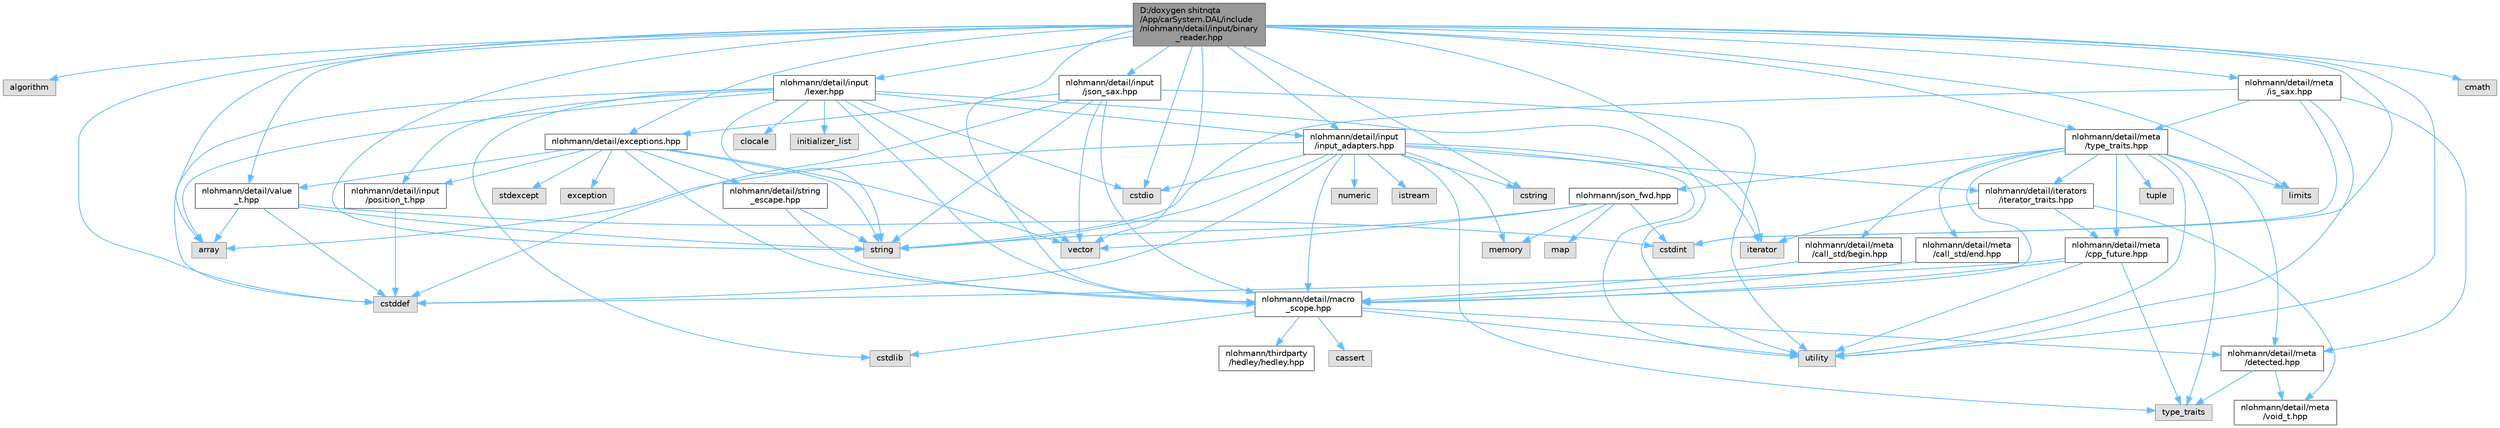 digraph "D:/doxygen shitnqta/App/carSystem.DAL/include/nlohmann/detail/input/binary_reader.hpp"
{
 // INTERACTIVE_SVG=YES
 // LATEX_PDF_SIZE
  bgcolor="transparent";
  edge [fontname=Helvetica,fontsize=10,labelfontname=Helvetica,labelfontsize=10];
  node [fontname=Helvetica,fontsize=10,shape=box,height=0.2,width=0.4];
  Node1 [id="Node000001",label="D:/doxygen shitnqta\l/App/carSystem.DAL/include\l/nlohmann/detail/input/binary\l_reader.hpp",height=0.2,width=0.4,color="gray40", fillcolor="grey60", style="filled", fontcolor="black",tooltip=" "];
  Node1 -> Node2 [id="edge1_Node000001_Node000002",color="steelblue1",style="solid",tooltip=" "];
  Node2 [id="Node000002",label="algorithm",height=0.2,width=0.4,color="grey60", fillcolor="#E0E0E0", style="filled",tooltip=" "];
  Node1 -> Node3 [id="edge2_Node000001_Node000003",color="steelblue1",style="solid",tooltip=" "];
  Node3 [id="Node000003",label="array",height=0.2,width=0.4,color="grey60", fillcolor="#E0E0E0", style="filled",tooltip=" "];
  Node1 -> Node4 [id="edge3_Node000001_Node000004",color="steelblue1",style="solid",tooltip=" "];
  Node4 [id="Node000004",label="cmath",height=0.2,width=0.4,color="grey60", fillcolor="#E0E0E0", style="filled",tooltip=" "];
  Node1 -> Node5 [id="edge4_Node000001_Node000005",color="steelblue1",style="solid",tooltip=" "];
  Node5 [id="Node000005",label="cstddef",height=0.2,width=0.4,color="grey60", fillcolor="#E0E0E0", style="filled",tooltip=" "];
  Node1 -> Node6 [id="edge5_Node000001_Node000006",color="steelblue1",style="solid",tooltip=" "];
  Node6 [id="Node000006",label="cstdint",height=0.2,width=0.4,color="grey60", fillcolor="#E0E0E0", style="filled",tooltip=" "];
  Node1 -> Node7 [id="edge6_Node000001_Node000007",color="steelblue1",style="solid",tooltip=" "];
  Node7 [id="Node000007",label="cstdio",height=0.2,width=0.4,color="grey60", fillcolor="#E0E0E0", style="filled",tooltip=" "];
  Node1 -> Node8 [id="edge7_Node000001_Node000008",color="steelblue1",style="solid",tooltip=" "];
  Node8 [id="Node000008",label="cstring",height=0.2,width=0.4,color="grey60", fillcolor="#E0E0E0", style="filled",tooltip=" "];
  Node1 -> Node9 [id="edge8_Node000001_Node000009",color="steelblue1",style="solid",tooltip=" "];
  Node9 [id="Node000009",label="iterator",height=0.2,width=0.4,color="grey60", fillcolor="#E0E0E0", style="filled",tooltip=" "];
  Node1 -> Node10 [id="edge9_Node000001_Node000010",color="steelblue1",style="solid",tooltip=" "];
  Node10 [id="Node000010",label="limits",height=0.2,width=0.4,color="grey60", fillcolor="#E0E0E0", style="filled",tooltip=" "];
  Node1 -> Node11 [id="edge10_Node000001_Node000011",color="steelblue1",style="solid",tooltip=" "];
  Node11 [id="Node000011",label="string",height=0.2,width=0.4,color="grey60", fillcolor="#E0E0E0", style="filled",tooltip=" "];
  Node1 -> Node12 [id="edge11_Node000001_Node000012",color="steelblue1",style="solid",tooltip=" "];
  Node12 [id="Node000012",label="utility",height=0.2,width=0.4,color="grey60", fillcolor="#E0E0E0", style="filled",tooltip=" "];
  Node1 -> Node13 [id="edge12_Node000001_Node000013",color="steelblue1",style="solid",tooltip=" "];
  Node13 [id="Node000013",label="vector",height=0.2,width=0.4,color="grey60", fillcolor="#E0E0E0", style="filled",tooltip=" "];
  Node1 -> Node14 [id="edge13_Node000001_Node000014",color="steelblue1",style="solid",tooltip=" "];
  Node14 [id="Node000014",label="nlohmann/detail/exceptions.hpp",height=0.2,width=0.4,color="grey40", fillcolor="white", style="filled",URL="$a00158.html",tooltip=" "];
  Node14 -> Node15 [id="edge14_Node000014_Node000015",color="steelblue1",style="solid",tooltip=" "];
  Node15 [id="Node000015",label="exception",height=0.2,width=0.4,color="grey60", fillcolor="#E0E0E0", style="filled",tooltip=" "];
  Node14 -> Node16 [id="edge15_Node000014_Node000016",color="steelblue1",style="solid",tooltip=" "];
  Node16 [id="Node000016",label="stdexcept",height=0.2,width=0.4,color="grey60", fillcolor="#E0E0E0", style="filled",tooltip=" "];
  Node14 -> Node11 [id="edge16_Node000014_Node000011",color="steelblue1",style="solid",tooltip=" "];
  Node14 -> Node13 [id="edge17_Node000014_Node000013",color="steelblue1",style="solid",tooltip=" "];
  Node14 -> Node17 [id="edge18_Node000014_Node000017",color="steelblue1",style="solid",tooltip=" "];
  Node17 [id="Node000017",label="nlohmann/detail/value\l_t.hpp",height=0.2,width=0.4,color="grey40", fillcolor="white", style="filled",URL="$a00248.html",tooltip=" "];
  Node17 -> Node3 [id="edge19_Node000017_Node000003",color="steelblue1",style="solid",tooltip=" "];
  Node17 -> Node5 [id="edge20_Node000017_Node000005",color="steelblue1",style="solid",tooltip=" "];
  Node17 -> Node6 [id="edge21_Node000017_Node000006",color="steelblue1",style="solid",tooltip=" "];
  Node17 -> Node11 [id="edge22_Node000017_Node000011",color="steelblue1",style="solid",tooltip=" "];
  Node14 -> Node18 [id="edge23_Node000014_Node000018",color="steelblue1",style="solid",tooltip=" "];
  Node18 [id="Node000018",label="nlohmann/detail/string\l_escape.hpp",height=0.2,width=0.4,color="grey40", fillcolor="white", style="filled",URL="$a00245.html",tooltip=" "];
  Node18 -> Node11 [id="edge24_Node000018_Node000011",color="steelblue1",style="solid",tooltip=" "];
  Node18 -> Node19 [id="edge25_Node000018_Node000019",color="steelblue1",style="solid",tooltip=" "];
  Node19 [id="Node000019",label="nlohmann/detail/macro\l_scope.hpp",height=0.2,width=0.4,color="grey40", fillcolor="white", style="filled",URL="$a00206.html",tooltip=" "];
  Node19 -> Node12 [id="edge26_Node000019_Node000012",color="steelblue1",style="solid",tooltip=" "];
  Node19 -> Node20 [id="edge27_Node000019_Node000020",color="steelblue1",style="solid",tooltip=" "];
  Node20 [id="Node000020",label="nlohmann/thirdparty\l/hedley/hedley.hpp",height=0.2,width=0.4,color="grey40", fillcolor="white", style="filled",URL="$a00260.html",tooltip=" "];
  Node19 -> Node21 [id="edge28_Node000019_Node000021",color="steelblue1",style="solid",tooltip=" "];
  Node21 [id="Node000021",label="nlohmann/detail/meta\l/detected.hpp",height=0.2,width=0.4,color="grey40", fillcolor="white", style="filled",URL="$a00221.html",tooltip=" "];
  Node21 -> Node22 [id="edge29_Node000021_Node000022",color="steelblue1",style="solid",tooltip=" "];
  Node22 [id="Node000022",label="type_traits",height=0.2,width=0.4,color="grey60", fillcolor="#E0E0E0", style="filled",tooltip=" "];
  Node21 -> Node23 [id="edge30_Node000021_Node000023",color="steelblue1",style="solid",tooltip=" "];
  Node23 [id="Node000023",label="nlohmann/detail/meta\l/void_t.hpp",height=0.2,width=0.4,color="grey40", fillcolor="white", style="filled",URL="$a00233.html",tooltip=" "];
  Node19 -> Node24 [id="edge31_Node000019_Node000024",color="steelblue1",style="solid",tooltip=" "];
  Node24 [id="Node000024",label="cstdlib",height=0.2,width=0.4,color="grey60", fillcolor="#E0E0E0", style="filled",tooltip=" "];
  Node19 -> Node25 [id="edge32_Node000019_Node000025",color="steelblue1",style="solid",tooltip=" "];
  Node25 [id="Node000025",label="cassert",height=0.2,width=0.4,color="grey60", fillcolor="#E0E0E0", style="filled",tooltip=" "];
  Node14 -> Node26 [id="edge33_Node000014_Node000026",color="steelblue1",style="solid",tooltip=" "];
  Node26 [id="Node000026",label="nlohmann/detail/input\l/position_t.hpp",height=0.2,width=0.4,color="grey40", fillcolor="white", style="filled",URL="$a00179.html",tooltip=" "];
  Node26 -> Node5 [id="edge34_Node000026_Node000005",color="steelblue1",style="solid",tooltip=" "];
  Node14 -> Node19 [id="edge35_Node000014_Node000019",color="steelblue1",style="solid",tooltip=" "];
  Node1 -> Node27 [id="edge36_Node000001_Node000027",color="steelblue1",style="solid",tooltip=" "];
  Node27 [id="Node000027",label="nlohmann/detail/input\l/input_adapters.hpp",height=0.2,width=0.4,color="grey40", fillcolor="white", style="filled",URL="$a00167.html",tooltip=" "];
  Node27 -> Node3 [id="edge37_Node000027_Node000003",color="steelblue1",style="solid",tooltip=" "];
  Node27 -> Node5 [id="edge38_Node000027_Node000005",color="steelblue1",style="solid",tooltip=" "];
  Node27 -> Node8 [id="edge39_Node000027_Node000008",color="steelblue1",style="solid",tooltip=" "];
  Node27 -> Node9 [id="edge40_Node000027_Node000009",color="steelblue1",style="solid",tooltip=" "];
  Node27 -> Node28 [id="edge41_Node000027_Node000028",color="steelblue1",style="solid",tooltip=" "];
  Node28 [id="Node000028",label="memory",height=0.2,width=0.4,color="grey60", fillcolor="#E0E0E0", style="filled",tooltip=" "];
  Node27 -> Node29 [id="edge42_Node000027_Node000029",color="steelblue1",style="solid",tooltip=" "];
  Node29 [id="Node000029",label="numeric",height=0.2,width=0.4,color="grey60", fillcolor="#E0E0E0", style="filled",tooltip=" "];
  Node27 -> Node11 [id="edge43_Node000027_Node000011",color="steelblue1",style="solid",tooltip=" "];
  Node27 -> Node22 [id="edge44_Node000027_Node000022",color="steelblue1",style="solid",tooltip=" "];
  Node27 -> Node12 [id="edge45_Node000027_Node000012",color="steelblue1",style="solid",tooltip=" "];
  Node27 -> Node7 [id="edge46_Node000027_Node000007",color="steelblue1",style="solid",tooltip=" "];
  Node27 -> Node30 [id="edge47_Node000027_Node000030",color="steelblue1",style="solid",tooltip=" "];
  Node30 [id="Node000030",label="istream",height=0.2,width=0.4,color="grey60", fillcolor="#E0E0E0", style="filled",tooltip=" "];
  Node27 -> Node31 [id="edge48_Node000027_Node000031",color="steelblue1",style="solid",tooltip=" "];
  Node31 [id="Node000031",label="nlohmann/detail/iterators\l/iterator_traits.hpp",height=0.2,width=0.4,color="grey40", fillcolor="white", style="filled",URL="$a00188.html",tooltip=" "];
  Node31 -> Node9 [id="edge49_Node000031_Node000009",color="steelblue1",style="solid",tooltip=" "];
  Node31 -> Node23 [id="edge50_Node000031_Node000023",color="steelblue1",style="solid",tooltip=" "];
  Node31 -> Node32 [id="edge51_Node000031_Node000032",color="steelblue1",style="solid",tooltip=" "];
  Node32 [id="Node000032",label="nlohmann/detail/meta\l/cpp_future.hpp",height=0.2,width=0.4,color="grey40", fillcolor="white", style="filled",URL="$a00218.html",tooltip=" "];
  Node32 -> Node5 [id="edge52_Node000032_Node000005",color="steelblue1",style="solid",tooltip=" "];
  Node32 -> Node22 [id="edge53_Node000032_Node000022",color="steelblue1",style="solid",tooltip=" "];
  Node32 -> Node12 [id="edge54_Node000032_Node000012",color="steelblue1",style="solid",tooltip=" "];
  Node32 -> Node19 [id="edge55_Node000032_Node000019",color="steelblue1",style="solid",tooltip=" "];
  Node27 -> Node19 [id="edge56_Node000027_Node000019",color="steelblue1",style="solid",tooltip=" "];
  Node1 -> Node33 [id="edge57_Node000001_Node000033",color="steelblue1",style="solid",tooltip=" "];
  Node33 [id="Node000033",label="nlohmann/detail/input\l/json_sax.hpp",height=0.2,width=0.4,color="grey40", fillcolor="white", style="filled",URL="$a00170.html",tooltip=" "];
  Node33 -> Node5 [id="edge58_Node000033_Node000005",color="steelblue1",style="solid",tooltip=" "];
  Node33 -> Node11 [id="edge59_Node000033_Node000011",color="steelblue1",style="solid",tooltip=" "];
  Node33 -> Node12 [id="edge60_Node000033_Node000012",color="steelblue1",style="solid",tooltip=" "];
  Node33 -> Node13 [id="edge61_Node000033_Node000013",color="steelblue1",style="solid",tooltip=" "];
  Node33 -> Node14 [id="edge62_Node000033_Node000014",color="steelblue1",style="solid",tooltip=" "];
  Node33 -> Node19 [id="edge63_Node000033_Node000019",color="steelblue1",style="solid",tooltip=" "];
  Node1 -> Node34 [id="edge64_Node000001_Node000034",color="steelblue1",style="solid",tooltip=" "];
  Node34 [id="Node000034",label="nlohmann/detail/input\l/lexer.hpp",height=0.2,width=0.4,color="grey40", fillcolor="white", style="filled",URL="$a00173.html",tooltip=" "];
  Node34 -> Node3 [id="edge65_Node000034_Node000003",color="steelblue1",style="solid",tooltip=" "];
  Node34 -> Node35 [id="edge66_Node000034_Node000035",color="steelblue1",style="solid",tooltip=" "];
  Node35 [id="Node000035",label="clocale",height=0.2,width=0.4,color="grey60", fillcolor="#E0E0E0", style="filled",tooltip=" "];
  Node34 -> Node5 [id="edge67_Node000034_Node000005",color="steelblue1",style="solid",tooltip=" "];
  Node34 -> Node7 [id="edge68_Node000034_Node000007",color="steelblue1",style="solid",tooltip=" "];
  Node34 -> Node24 [id="edge69_Node000034_Node000024",color="steelblue1",style="solid",tooltip=" "];
  Node34 -> Node36 [id="edge70_Node000034_Node000036",color="steelblue1",style="solid",tooltip=" "];
  Node36 [id="Node000036",label="initializer_list",height=0.2,width=0.4,color="grey60", fillcolor="#E0E0E0", style="filled",tooltip=" "];
  Node34 -> Node11 [id="edge71_Node000034_Node000011",color="steelblue1",style="solid",tooltip=" "];
  Node34 -> Node12 [id="edge72_Node000034_Node000012",color="steelblue1",style="solid",tooltip=" "];
  Node34 -> Node13 [id="edge73_Node000034_Node000013",color="steelblue1",style="solid",tooltip=" "];
  Node34 -> Node27 [id="edge74_Node000034_Node000027",color="steelblue1",style="solid",tooltip=" "];
  Node34 -> Node26 [id="edge75_Node000034_Node000026",color="steelblue1",style="solid",tooltip=" "];
  Node34 -> Node19 [id="edge76_Node000034_Node000019",color="steelblue1",style="solid",tooltip=" "];
  Node1 -> Node19 [id="edge77_Node000001_Node000019",color="steelblue1",style="solid",tooltip=" "];
  Node1 -> Node37 [id="edge78_Node000001_Node000037",color="steelblue1",style="solid",tooltip=" "];
  Node37 [id="Node000037",label="nlohmann/detail/meta\l/is_sax.hpp",height=0.2,width=0.4,color="grey40", fillcolor="white", style="filled",URL="$a00227.html",tooltip=" "];
  Node37 -> Node6 [id="edge79_Node000037_Node000006",color="steelblue1",style="solid",tooltip=" "];
  Node37 -> Node12 [id="edge80_Node000037_Node000012",color="steelblue1",style="solid",tooltip=" "];
  Node37 -> Node11 [id="edge81_Node000037_Node000011",color="steelblue1",style="solid",tooltip=" "];
  Node37 -> Node21 [id="edge82_Node000037_Node000021",color="steelblue1",style="solid",tooltip=" "];
  Node37 -> Node38 [id="edge83_Node000037_Node000038",color="steelblue1",style="solid",tooltip=" "];
  Node38 [id="Node000038",label="nlohmann/detail/meta\l/type_traits.hpp",height=0.2,width=0.4,color="grey40", fillcolor="white", style="filled",URL="$a00230.html",tooltip=" "];
  Node38 -> Node10 [id="edge84_Node000038_Node000010",color="steelblue1",style="solid",tooltip=" "];
  Node38 -> Node22 [id="edge85_Node000038_Node000022",color="steelblue1",style="solid",tooltip=" "];
  Node38 -> Node12 [id="edge86_Node000038_Node000012",color="steelblue1",style="solid",tooltip=" "];
  Node38 -> Node39 [id="edge87_Node000038_Node000039",color="steelblue1",style="solid",tooltip=" "];
  Node39 [id="Node000039",label="tuple",height=0.2,width=0.4,color="grey60", fillcolor="#E0E0E0", style="filled",tooltip=" "];
  Node38 -> Node19 [id="edge88_Node000038_Node000019",color="steelblue1",style="solid",tooltip=" "];
  Node38 -> Node31 [id="edge89_Node000038_Node000031",color="steelblue1",style="solid",tooltip=" "];
  Node38 -> Node40 [id="edge90_Node000038_Node000040",color="steelblue1",style="solid",tooltip=" "];
  Node40 [id="Node000040",label="nlohmann/detail/meta\l/call_std/begin.hpp",height=0.2,width=0.4,color="grey40", fillcolor="white", style="filled",URL="$a00212.html",tooltip=" "];
  Node40 -> Node19 [id="edge91_Node000040_Node000019",color="steelblue1",style="solid",tooltip=" "];
  Node38 -> Node41 [id="edge92_Node000038_Node000041",color="steelblue1",style="solid",tooltip=" "];
  Node41 [id="Node000041",label="nlohmann/detail/meta\l/call_std/end.hpp",height=0.2,width=0.4,color="grey40", fillcolor="white", style="filled",URL="$a00215.html",tooltip=" "];
  Node41 -> Node19 [id="edge93_Node000041_Node000019",color="steelblue1",style="solid",tooltip=" "];
  Node38 -> Node32 [id="edge94_Node000038_Node000032",color="steelblue1",style="solid",tooltip=" "];
  Node38 -> Node21 [id="edge95_Node000038_Node000021",color="steelblue1",style="solid",tooltip=" "];
  Node38 -> Node42 [id="edge96_Node000038_Node000042",color="steelblue1",style="solid",tooltip=" "];
  Node42 [id="Node000042",label="nlohmann/json_fwd.hpp",height=0.2,width=0.4,color="grey40", fillcolor="white", style="filled",URL="$a00254.html",tooltip=" "];
  Node42 -> Node6 [id="edge97_Node000042_Node000006",color="steelblue1",style="solid",tooltip=" "];
  Node42 -> Node43 [id="edge98_Node000042_Node000043",color="steelblue1",style="solid",tooltip=" "];
  Node43 [id="Node000043",label="map",height=0.2,width=0.4,color="grey60", fillcolor="#E0E0E0", style="filled",tooltip=" "];
  Node42 -> Node28 [id="edge99_Node000042_Node000028",color="steelblue1",style="solid",tooltip=" "];
  Node42 -> Node11 [id="edge100_Node000042_Node000011",color="steelblue1",style="solid",tooltip=" "];
  Node42 -> Node13 [id="edge101_Node000042_Node000013",color="steelblue1",style="solid",tooltip=" "];
  Node1 -> Node38 [id="edge102_Node000001_Node000038",color="steelblue1",style="solid",tooltip=" "];
  Node1 -> Node17 [id="edge103_Node000001_Node000017",color="steelblue1",style="solid",tooltip=" "];
}
